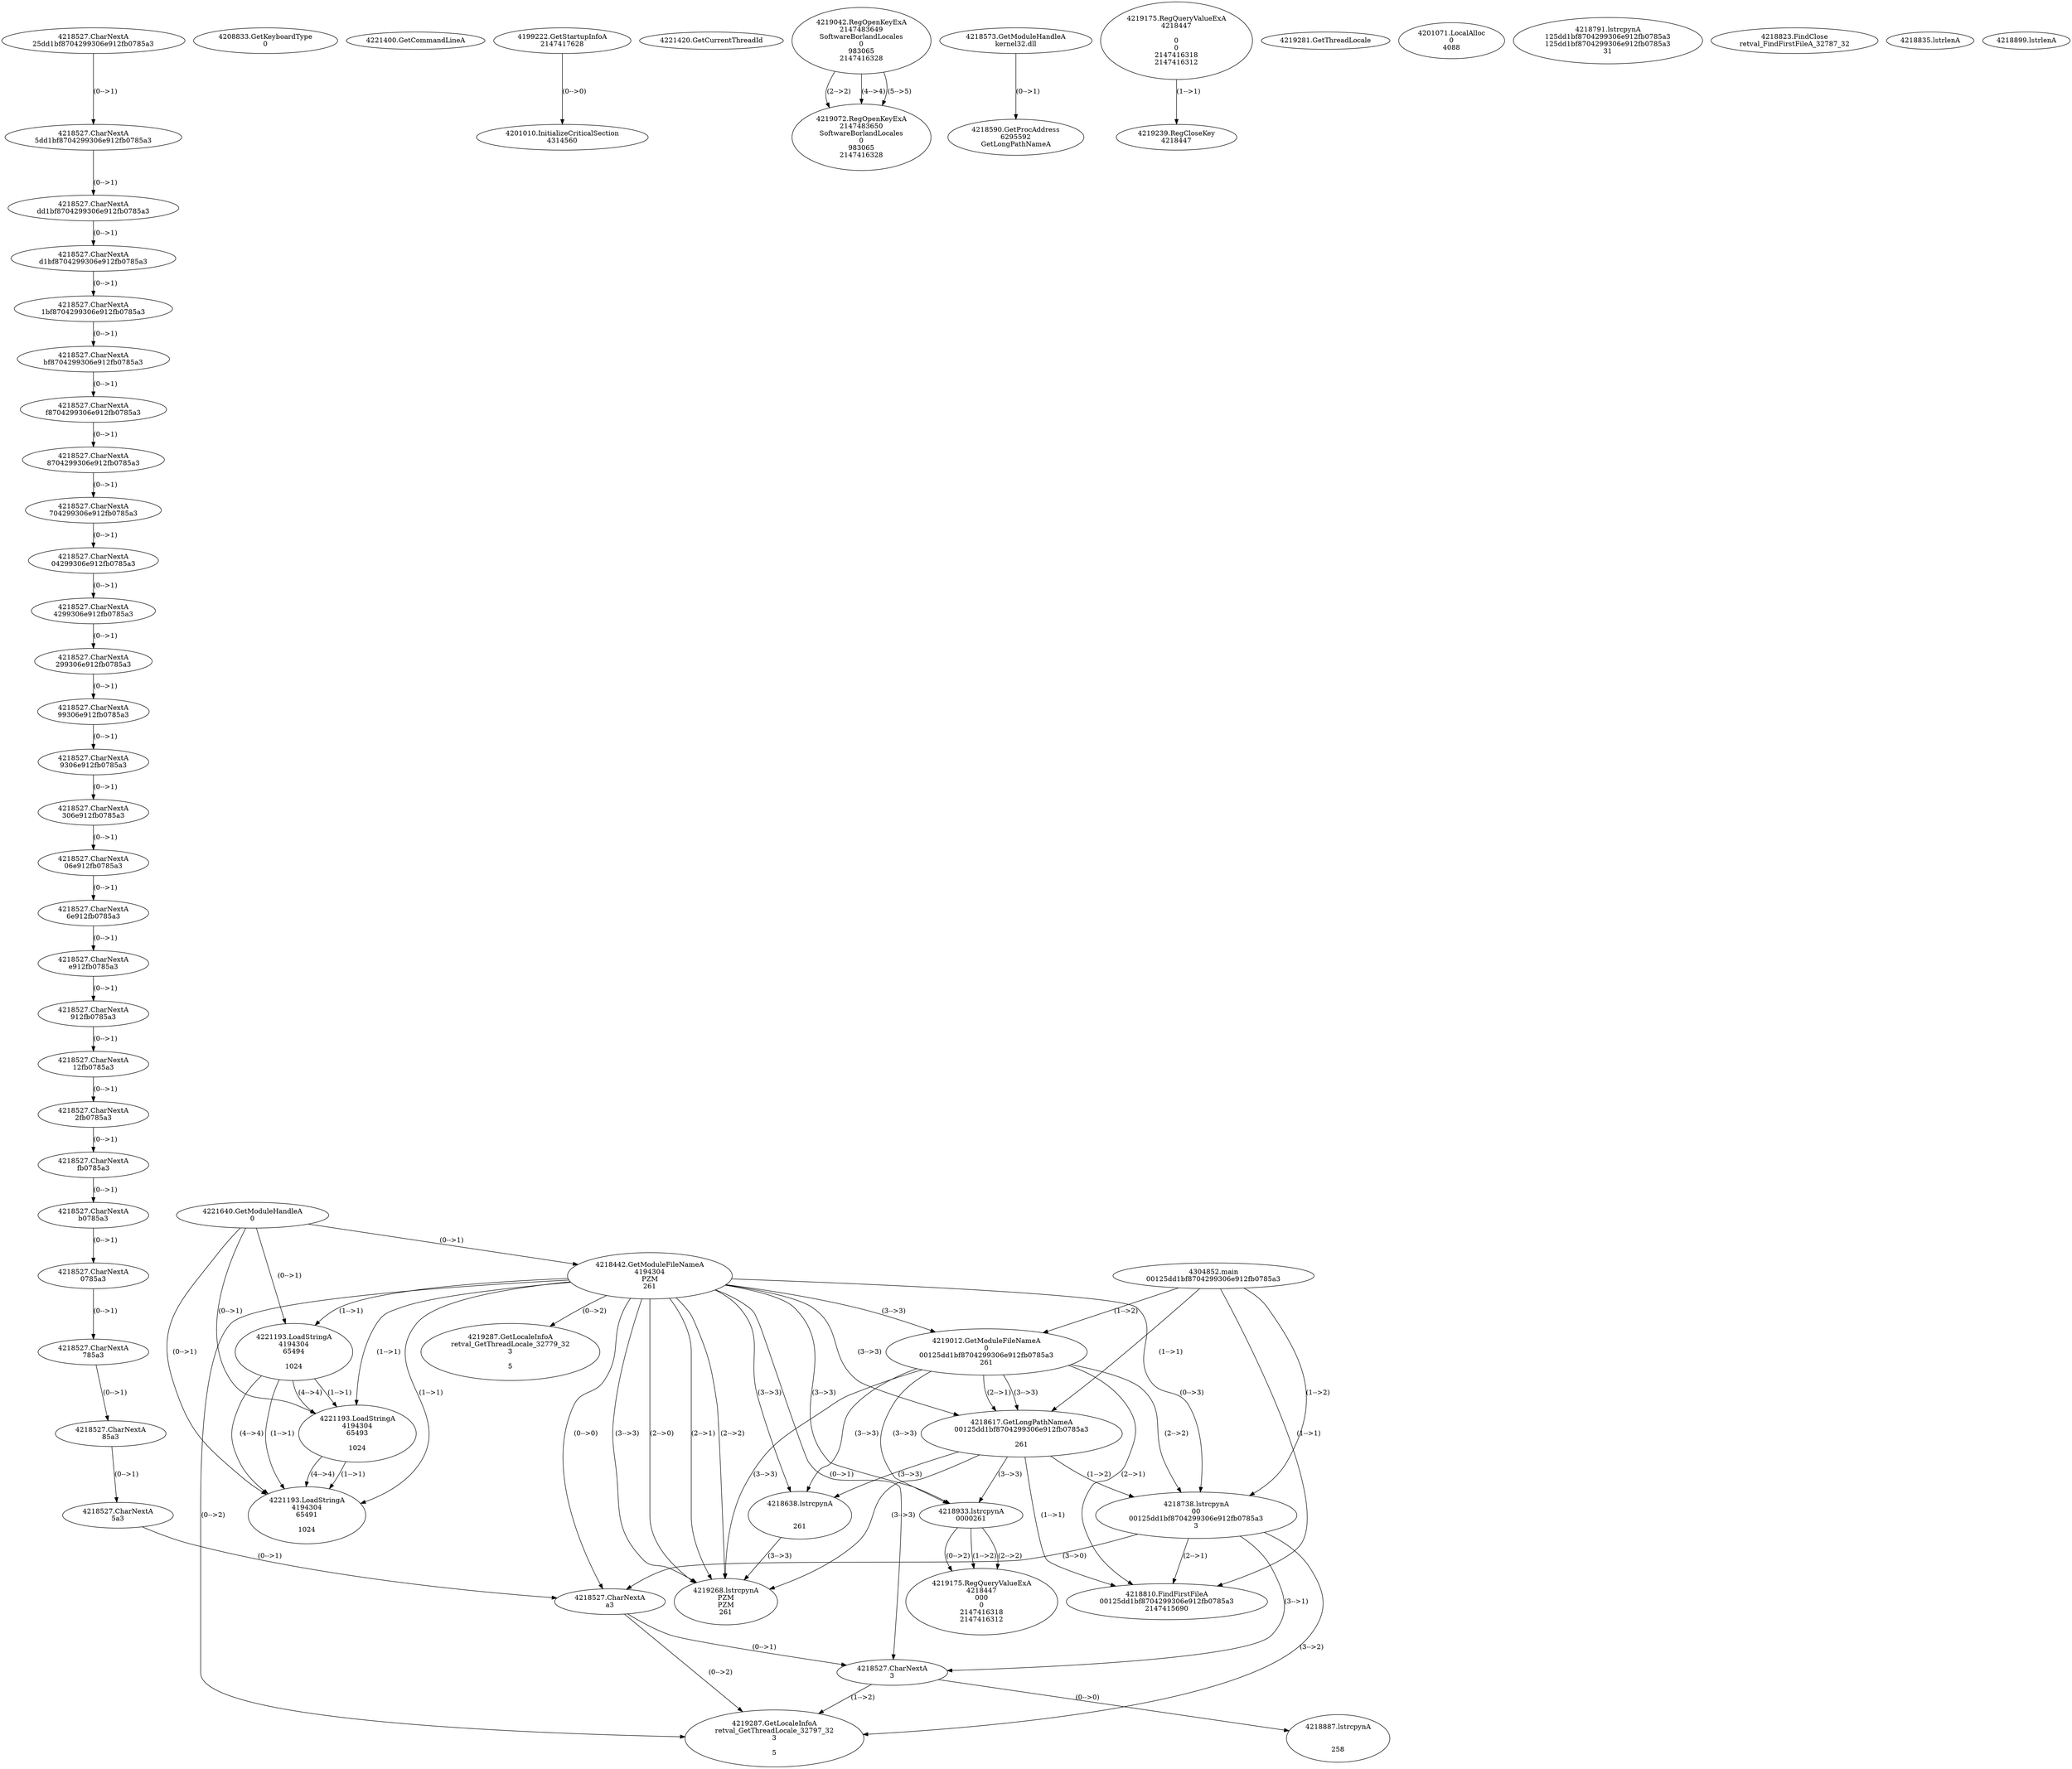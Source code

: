 // Global SCDG with merge call
digraph {
	0 [label="4304852.main
00125dd1bf8704299306e912fb0785a3"]
	1 [label="4221640.GetModuleHandleA
0"]
	2 [label="4208833.GetKeyboardType
0"]
	3 [label="4221400.GetCommandLineA
"]
	4 [label="4199222.GetStartupInfoA
2147417628"]
	5 [label="4221420.GetCurrentThreadId
"]
	6 [label="4218442.GetModuleFileNameA
4194304
PZM
261"]
	1 -> 6 [label="(0-->1)"]
	7 [label="4219012.GetModuleFileNameA
0
00125dd1bf8704299306e912fb0785a3
261"]
	0 -> 7 [label="(1-->2)"]
	6 -> 7 [label="(3-->3)"]
	8 [label="4219042.RegOpenKeyExA
2147483649
Software\Borland\Locales
0
983065
2147416328"]
	9 [label="4218573.GetModuleHandleA
kernel32.dll"]
	10 [label="4218590.GetProcAddress
6295592
GetLongPathNameA"]
	9 -> 10 [label="(0-->1)"]
	11 [label="4218617.GetLongPathNameA
00125dd1bf8704299306e912fb0785a3

261"]
	0 -> 11 [label="(1-->1)"]
	7 -> 11 [label="(2-->1)"]
	6 -> 11 [label="(3-->3)"]
	7 -> 11 [label="(3-->3)"]
	12 [label="4218638.lstrcpynA


261"]
	6 -> 12 [label="(3-->3)"]
	7 -> 12 [label="(3-->3)"]
	11 -> 12 [label="(3-->3)"]
	13 [label="4219175.RegQueryValueExA
4218447

0
0
2147416318
2147416312"]
	14 [label="4219239.RegCloseKey
4218447"]
	13 -> 14 [label="(1-->1)"]
	15 [label="4219268.lstrcpynA
PZM
PZM
261"]
	6 -> 15 [label="(2-->1)"]
	6 -> 15 [label="(2-->2)"]
	6 -> 15 [label="(3-->3)"]
	7 -> 15 [label="(3-->3)"]
	11 -> 15 [label="(3-->3)"]
	12 -> 15 [label="(3-->3)"]
	6 -> 15 [label="(2-->0)"]
	16 [label="4219281.GetThreadLocale
"]
	17 [label="4219287.GetLocaleInfoA
retval_GetThreadLocale_32779_32
3

5"]
	6 -> 17 [label="(0-->2)"]
	18 [label="4221193.LoadStringA
4194304
65494

1024"]
	1 -> 18 [label="(0-->1)"]
	6 -> 18 [label="(1-->1)"]
	19 [label="4221193.LoadStringA
4194304
65493

1024"]
	1 -> 19 [label="(0-->1)"]
	6 -> 19 [label="(1-->1)"]
	18 -> 19 [label="(1-->1)"]
	18 -> 19 [label="(4-->4)"]
	20 [label="4221193.LoadStringA
4194304
65491

1024"]
	1 -> 20 [label="(0-->1)"]
	6 -> 20 [label="(1-->1)"]
	18 -> 20 [label="(1-->1)"]
	19 -> 20 [label="(1-->1)"]
	18 -> 20 [label="(4-->4)"]
	19 -> 20 [label="(4-->4)"]
	21 [label="4201010.InitializeCriticalSection
4314560"]
	4 -> 21 [label="(0-->0)"]
	22 [label="4201071.LocalAlloc
0
4088"]
	23 [label="4219072.RegOpenKeyExA
2147483650
Software\Borland\Locales
0
983065
2147416328"]
	8 -> 23 [label="(2-->2)"]
	8 -> 23 [label="(4-->4)"]
	8 -> 23 [label="(5-->5)"]
	24 [label="4218738.lstrcpynA
00
00125dd1bf8704299306e912fb0785a3
3"]
	0 -> 24 [label="(1-->2)"]
	7 -> 24 [label="(2-->2)"]
	11 -> 24 [label="(1-->2)"]
	6 -> 24 [label="(0-->3)"]
	25 [label="4218527.CharNextA
25dd1bf8704299306e912fb0785a3"]
	26 [label="4218527.CharNextA
5dd1bf8704299306e912fb0785a3"]
	25 -> 26 [label="(0-->1)"]
	27 [label="4218527.CharNextA
dd1bf8704299306e912fb0785a3"]
	26 -> 27 [label="(0-->1)"]
	28 [label="4218527.CharNextA
d1bf8704299306e912fb0785a3"]
	27 -> 28 [label="(0-->1)"]
	29 [label="4218527.CharNextA
1bf8704299306e912fb0785a3"]
	28 -> 29 [label="(0-->1)"]
	30 [label="4218527.CharNextA
bf8704299306e912fb0785a3"]
	29 -> 30 [label="(0-->1)"]
	31 [label="4218527.CharNextA
f8704299306e912fb0785a3"]
	30 -> 31 [label="(0-->1)"]
	32 [label="4218527.CharNextA
8704299306e912fb0785a3"]
	31 -> 32 [label="(0-->1)"]
	33 [label="4218527.CharNextA
704299306e912fb0785a3"]
	32 -> 33 [label="(0-->1)"]
	34 [label="4218527.CharNextA
04299306e912fb0785a3"]
	33 -> 34 [label="(0-->1)"]
	35 [label="4218527.CharNextA
4299306e912fb0785a3"]
	34 -> 35 [label="(0-->1)"]
	36 [label="4218527.CharNextA
299306e912fb0785a3"]
	35 -> 36 [label="(0-->1)"]
	37 [label="4218527.CharNextA
99306e912fb0785a3"]
	36 -> 37 [label="(0-->1)"]
	38 [label="4218527.CharNextA
9306e912fb0785a3"]
	37 -> 38 [label="(0-->1)"]
	39 [label="4218527.CharNextA
306e912fb0785a3"]
	38 -> 39 [label="(0-->1)"]
	40 [label="4218527.CharNextA
06e912fb0785a3"]
	39 -> 40 [label="(0-->1)"]
	41 [label="4218527.CharNextA
6e912fb0785a3"]
	40 -> 41 [label="(0-->1)"]
	42 [label="4218527.CharNextA
e912fb0785a3"]
	41 -> 42 [label="(0-->1)"]
	43 [label="4218527.CharNextA
912fb0785a3"]
	42 -> 43 [label="(0-->1)"]
	44 [label="4218527.CharNextA
12fb0785a3"]
	43 -> 44 [label="(0-->1)"]
	45 [label="4218527.CharNextA
2fb0785a3"]
	44 -> 45 [label="(0-->1)"]
	46 [label="4218527.CharNextA
fb0785a3"]
	45 -> 46 [label="(0-->1)"]
	47 [label="4218527.CharNextA
b0785a3"]
	46 -> 47 [label="(0-->1)"]
	48 [label="4218527.CharNextA
0785a3"]
	47 -> 48 [label="(0-->1)"]
	49 [label="4218527.CharNextA
785a3"]
	48 -> 49 [label="(0-->1)"]
	50 [label="4218527.CharNextA
85a3"]
	49 -> 50 [label="(0-->1)"]
	51 [label="4218527.CharNextA
5a3"]
	50 -> 51 [label="(0-->1)"]
	52 [label="4218527.CharNextA
a3"]
	51 -> 52 [label="(0-->1)"]
	6 -> 52 [label="(0-->0)"]
	24 -> 52 [label="(3-->0)"]
	53 [label="4218527.CharNextA
3"]
	6 -> 53 [label="(0-->1)"]
	24 -> 53 [label="(3-->1)"]
	52 -> 53 [label="(0-->1)"]
	54 [label="4218791.lstrcpynA
125dd1bf8704299306e912fb0785a3
125dd1bf8704299306e912fb0785a3
31"]
	55 [label="4218810.FindFirstFileA
00125dd1bf8704299306e912fb0785a3
2147415690"]
	0 -> 55 [label="(1-->1)"]
	7 -> 55 [label="(2-->1)"]
	11 -> 55 [label="(1-->1)"]
	24 -> 55 [label="(2-->1)"]
	56 [label="4218823.FindClose
retval_FindFirstFileA_32787_32"]
	57 [label="4218835.lstrlenA
"]
	58 [label="4218887.lstrcpynA


258"]
	53 -> 58 [label="(0-->0)"]
	59 [label="4218899.lstrlenA
"]
	60 [label="4218933.lstrcpynA
00\
00\
261"]
	6 -> 60 [label="(3-->3)"]
	7 -> 60 [label="(3-->3)"]
	11 -> 60 [label="(3-->3)"]
	61 [label="4219175.RegQueryValueExA
4218447
00\
0
0
2147416318
2147416312"]
	60 -> 61 [label="(1-->2)"]
	60 -> 61 [label="(2-->2)"]
	60 -> 61 [label="(0-->2)"]
	62 [label="4219287.GetLocaleInfoA
retval_GetThreadLocale_32797_32
3

5"]
	6 -> 62 [label="(0-->2)"]
	24 -> 62 [label="(3-->2)"]
	52 -> 62 [label="(0-->2)"]
	53 -> 62 [label="(1-->2)"]
}
